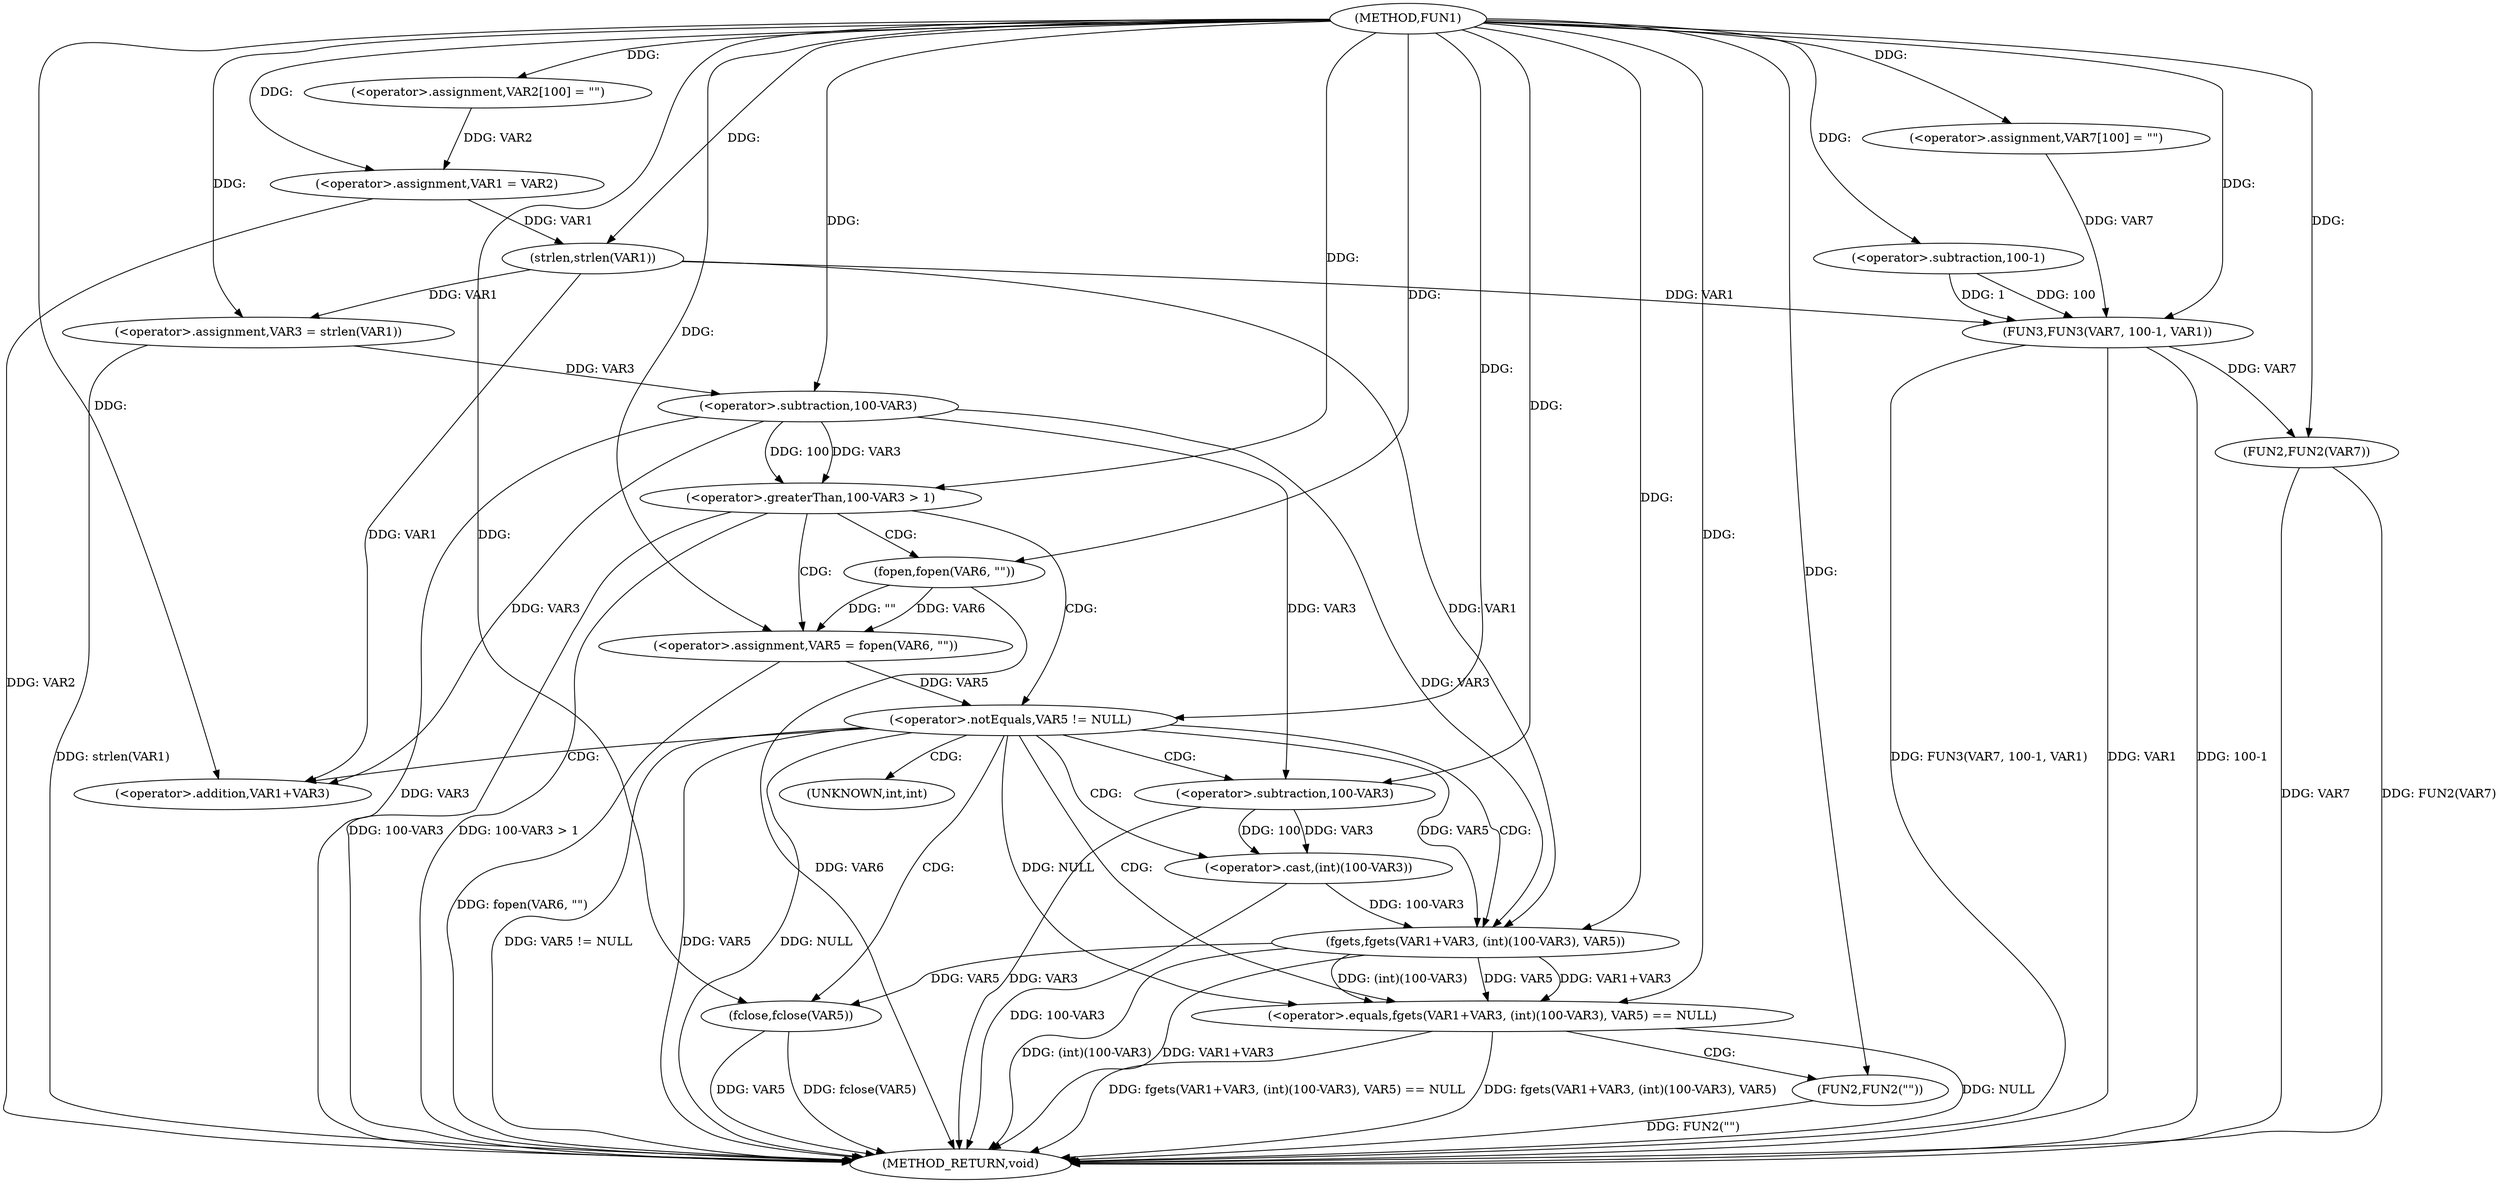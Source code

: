 digraph FUN1 {  
"1000100" [label = "(METHOD,FUN1)" ]
"1000165" [label = "(METHOD_RETURN,void)" ]
"1000104" [label = "(<operator>.assignment,VAR2[100] = \"\")" ]
"1000107" [label = "(<operator>.assignment,VAR1 = VAR2)" ]
"1000112" [label = "(<operator>.assignment,VAR3 = strlen(VAR1))" ]
"1000114" [label = "(strlen,strlen(VAR1))" ]
"1000118" [label = "(<operator>.greaterThan,100-VAR3 > 1)" ]
"1000119" [label = "(<operator>.subtraction,100-VAR3)" ]
"1000124" [label = "(<operator>.assignment,VAR5 = fopen(VAR6, \"\"))" ]
"1000126" [label = "(fopen,fopen(VAR6, \"\"))" ]
"1000130" [label = "(<operator>.notEquals,VAR5 != NULL)" ]
"1000135" [label = "(<operator>.equals,fgets(VAR1+VAR3, (int)(100-VAR3), VAR5) == NULL)" ]
"1000136" [label = "(fgets,fgets(VAR1+VAR3, (int)(100-VAR3), VAR5))" ]
"1000137" [label = "(<operator>.addition,VAR1+VAR3)" ]
"1000140" [label = "(<operator>.cast,(int)(100-VAR3))" ]
"1000142" [label = "(<operator>.subtraction,100-VAR3)" ]
"1000148" [label = "(FUN2,FUN2(\"\"))" ]
"1000150" [label = "(fclose,fclose(VAR5))" ]
"1000154" [label = "(<operator>.assignment,VAR7[100] = \"\")" ]
"1000157" [label = "(FUN3,FUN3(VAR7, 100-1, VAR1))" ]
"1000159" [label = "(<operator>.subtraction,100-1)" ]
"1000163" [label = "(FUN2,FUN2(VAR7))" ]
"1000141" [label = "(UNKNOWN,int,int)" ]
  "1000157" -> "1000165"  [ label = "DDG: 100-1"] 
  "1000140" -> "1000165"  [ label = "DDG: 100-VAR3"] 
  "1000157" -> "1000165"  [ label = "DDG: FUN3(VAR7, 100-1, VAR1)"] 
  "1000112" -> "1000165"  [ label = "DDG: strlen(VAR1)"] 
  "1000130" -> "1000165"  [ label = "DDG: NULL"] 
  "1000136" -> "1000165"  [ label = "DDG: (int)(100-VAR3)"] 
  "1000142" -> "1000165"  [ label = "DDG: VAR3"] 
  "1000119" -> "1000165"  [ label = "DDG: VAR3"] 
  "1000148" -> "1000165"  [ label = "DDG: FUN2(\"\")"] 
  "1000126" -> "1000165"  [ label = "DDG: VAR6"] 
  "1000118" -> "1000165"  [ label = "DDG: 100-VAR3 > 1"] 
  "1000135" -> "1000165"  [ label = "DDG: fgets(VAR1+VAR3, (int)(100-VAR3), VAR5) == NULL"] 
  "1000135" -> "1000165"  [ label = "DDG: fgets(VAR1+VAR3, (int)(100-VAR3), VAR5)"] 
  "1000150" -> "1000165"  [ label = "DDG: fclose(VAR5)"] 
  "1000118" -> "1000165"  [ label = "DDG: 100-VAR3"] 
  "1000130" -> "1000165"  [ label = "DDG: VAR5 != NULL"] 
  "1000163" -> "1000165"  [ label = "DDG: VAR7"] 
  "1000124" -> "1000165"  [ label = "DDG: fopen(VAR6, \"\")"] 
  "1000150" -> "1000165"  [ label = "DDG: VAR5"] 
  "1000163" -> "1000165"  [ label = "DDG: FUN2(VAR7)"] 
  "1000157" -> "1000165"  [ label = "DDG: VAR1"] 
  "1000135" -> "1000165"  [ label = "DDG: NULL"] 
  "1000136" -> "1000165"  [ label = "DDG: VAR1+VAR3"] 
  "1000107" -> "1000165"  [ label = "DDG: VAR2"] 
  "1000130" -> "1000165"  [ label = "DDG: VAR5"] 
  "1000100" -> "1000104"  [ label = "DDG: "] 
  "1000104" -> "1000107"  [ label = "DDG: VAR2"] 
  "1000100" -> "1000107"  [ label = "DDG: "] 
  "1000114" -> "1000112"  [ label = "DDG: VAR1"] 
  "1000100" -> "1000112"  [ label = "DDG: "] 
  "1000107" -> "1000114"  [ label = "DDG: VAR1"] 
  "1000100" -> "1000114"  [ label = "DDG: "] 
  "1000119" -> "1000118"  [ label = "DDG: 100"] 
  "1000119" -> "1000118"  [ label = "DDG: VAR3"] 
  "1000100" -> "1000119"  [ label = "DDG: "] 
  "1000112" -> "1000119"  [ label = "DDG: VAR3"] 
  "1000100" -> "1000118"  [ label = "DDG: "] 
  "1000126" -> "1000124"  [ label = "DDG: VAR6"] 
  "1000126" -> "1000124"  [ label = "DDG: \"\""] 
  "1000100" -> "1000124"  [ label = "DDG: "] 
  "1000100" -> "1000126"  [ label = "DDG: "] 
  "1000124" -> "1000130"  [ label = "DDG: VAR5"] 
  "1000100" -> "1000130"  [ label = "DDG: "] 
  "1000136" -> "1000135"  [ label = "DDG: VAR1+VAR3"] 
  "1000136" -> "1000135"  [ label = "DDG: (int)(100-VAR3)"] 
  "1000136" -> "1000135"  [ label = "DDG: VAR5"] 
  "1000114" -> "1000136"  [ label = "DDG: VAR1"] 
  "1000100" -> "1000136"  [ label = "DDG: "] 
  "1000119" -> "1000136"  [ label = "DDG: VAR3"] 
  "1000114" -> "1000137"  [ label = "DDG: VAR1"] 
  "1000100" -> "1000137"  [ label = "DDG: "] 
  "1000119" -> "1000137"  [ label = "DDG: VAR3"] 
  "1000140" -> "1000136"  [ label = "DDG: 100-VAR3"] 
  "1000142" -> "1000140"  [ label = "DDG: 100"] 
  "1000142" -> "1000140"  [ label = "DDG: VAR3"] 
  "1000100" -> "1000142"  [ label = "DDG: "] 
  "1000119" -> "1000142"  [ label = "DDG: VAR3"] 
  "1000130" -> "1000136"  [ label = "DDG: VAR5"] 
  "1000130" -> "1000135"  [ label = "DDG: NULL"] 
  "1000100" -> "1000135"  [ label = "DDG: "] 
  "1000100" -> "1000148"  [ label = "DDG: "] 
  "1000136" -> "1000150"  [ label = "DDG: VAR5"] 
  "1000100" -> "1000150"  [ label = "DDG: "] 
  "1000100" -> "1000154"  [ label = "DDG: "] 
  "1000154" -> "1000157"  [ label = "DDG: VAR7"] 
  "1000100" -> "1000157"  [ label = "DDG: "] 
  "1000159" -> "1000157"  [ label = "DDG: 100"] 
  "1000159" -> "1000157"  [ label = "DDG: 1"] 
  "1000100" -> "1000159"  [ label = "DDG: "] 
  "1000114" -> "1000157"  [ label = "DDG: VAR1"] 
  "1000157" -> "1000163"  [ label = "DDG: VAR7"] 
  "1000100" -> "1000163"  [ label = "DDG: "] 
  "1000118" -> "1000126"  [ label = "CDG: "] 
  "1000118" -> "1000124"  [ label = "CDG: "] 
  "1000118" -> "1000130"  [ label = "CDG: "] 
  "1000130" -> "1000142"  [ label = "CDG: "] 
  "1000130" -> "1000137"  [ label = "CDG: "] 
  "1000130" -> "1000141"  [ label = "CDG: "] 
  "1000130" -> "1000150"  [ label = "CDG: "] 
  "1000130" -> "1000135"  [ label = "CDG: "] 
  "1000130" -> "1000136"  [ label = "CDG: "] 
  "1000130" -> "1000140"  [ label = "CDG: "] 
  "1000135" -> "1000148"  [ label = "CDG: "] 
}
